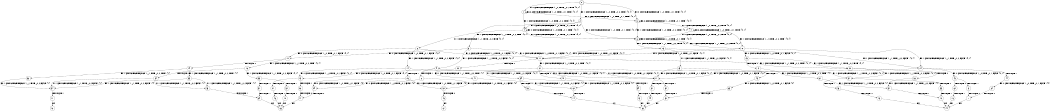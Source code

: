 digraph BCG {
size = "7, 10.5";
center = TRUE;
node [shape = circle];
0 [peripheries = 2];
0 -> 1 [label = "EX !0 !ATOMIC_EXCH_BRANCH (1, +0, TRUE, +0, 1, TRUE) !{0, 1}"];
0 -> 2 [label = "EX !1 !ATOMIC_EXCH_BRANCH (1, +0, TRUE, +0, 2, TRUE) !{0, 1}"];
0 -> 3 [label = "EX !0 !ATOMIC_EXCH_BRANCH (1, +0, TRUE, +0, 1, TRUE) !{0, 1}"];
1 -> 1 [label = "EX !0 !ATOMIC_EXCH_BRANCH (1, +0, TRUE, +0, 1, TRUE) !{0, 1}"];
1 -> 4 [label = "EX !1 !ATOMIC_EXCH_BRANCH (1, +0, TRUE, +0, 2, TRUE) !{0, 1}"];
1 -> 3 [label = "EX !0 !ATOMIC_EXCH_BRANCH (1, +0, TRUE, +0, 1, TRUE) !{0, 1}"];
2 -> 5 [label = "EX !1 !ATOMIC_EXCH_BRANCH (1, +1, TRUE, +0, 2, TRUE) !{0, 1}"];
2 -> 4 [label = "EX !0 !ATOMIC_EXCH_BRANCH (1, +0, TRUE, +0, 1, TRUE) !{0, 1}"];
2 -> 6 [label = "EX !0 !ATOMIC_EXCH_BRANCH (1, +0, TRUE, +0, 1, TRUE) !{0, 1}"];
3 -> 7 [label = "EX !1 !ATOMIC_EXCH_BRANCH (1, +0, TRUE, +0, 2, TRUE) !{0, 1}"];
3 -> 3 [label = "EX !0 !ATOMIC_EXCH_BRANCH (1, +0, TRUE, +0, 1, TRUE) !{0, 1}"];
3 -> 6 [label = "EX !1 !ATOMIC_EXCH_BRANCH (1, +0, TRUE, +0, 2, TRUE) !{0, 1}"];
4 -> 4 [label = "EX !0 !ATOMIC_EXCH_BRANCH (1, +0, TRUE, +0, 1, TRUE) !{0, 1}"];
4 -> 8 [label = "EX !1 !ATOMIC_EXCH_BRANCH (1, +1, TRUE, +0, 2, TRUE) !{0, 1}"];
4 -> 6 [label = "EX !0 !ATOMIC_EXCH_BRANCH (1, +0, TRUE, +0, 1, TRUE) !{0, 1}"];
5 -> 9 [label = "EX !1 !ATOMIC_EXCH_BRANCH (1, +1, TRUE, +0, 2, FALSE) !{0, 1}"];
5 -> 10 [label = "EX !0 !ATOMIC_EXCH_BRANCH (1, +0, TRUE, +0, 1, FALSE) !{0, 1}"];
5 -> 11 [label = "EX !0 !ATOMIC_EXCH_BRANCH (1, +0, TRUE, +0, 1, FALSE) !{0, 1}"];
6 -> 12 [label = "EX !1 !ATOMIC_EXCH_BRANCH (1, +1, TRUE, +0, 2, TRUE) !{0, 1}"];
6 -> 6 [label = "EX !0 !ATOMIC_EXCH_BRANCH (1, +0, TRUE, +0, 1, TRUE) !{0, 1}"];
6 -> 13 [label = "EX !1 !ATOMIC_EXCH_BRANCH (1, +1, TRUE, +0, 2, TRUE) !{0, 1}"];
7 -> 7 [label = "EX !0 !ATOMIC_EXCH_BRANCH (1, +0, TRUE, +0, 1, TRUE) !{0, 1}"];
7 -> 12 [label = "EX !1 !ATOMIC_EXCH_BRANCH (1, +1, TRUE, +0, 2, TRUE) !{0, 1}"];
7 -> 6 [label = "EX !0 !ATOMIC_EXCH_BRANCH (1, +0, TRUE, +0, 1, TRUE) !{0, 1}"];
8 -> 10 [label = "EX !0 !ATOMIC_EXCH_BRANCH (1, +0, TRUE, +0, 1, FALSE) !{0, 1}"];
8 -> 14 [label = "EX !1 !ATOMIC_EXCH_BRANCH (1, +1, TRUE, +0, 2, FALSE) !{0, 1}"];
8 -> 11 [label = "EX !0 !ATOMIC_EXCH_BRANCH (1, +0, TRUE, +0, 1, FALSE) !{0, 1}"];
9 -> 15 [label = "EX !0 !ATOMIC_EXCH_BRANCH (1, +0, TRUE, +0, 1, FALSE) !{0, 1}"];
9 -> 16 [label = "TERMINATE !1"];
9 -> 17 [label = "EX !0 !ATOMIC_EXCH_BRANCH (1, +0, TRUE, +0, 1, FALSE) !{0, 1}"];
10 -> 18 [label = "EX !1 !ATOMIC_EXCH_BRANCH (1, +1, TRUE, +0, 2, TRUE) !{0, 1}"];
10 -> 19 [label = "TERMINATE !0"];
11 -> 20 [label = "EX !1 !ATOMIC_EXCH_BRANCH (1, +1, TRUE, +0, 2, TRUE) !{0, 1}"];
11 -> 21 [label = "EX !1 !ATOMIC_EXCH_BRANCH (1, +1, TRUE, +0, 2, TRUE) !{0, 1}"];
11 -> 22 [label = "TERMINATE !0"];
12 -> 23 [label = "EX !0 !ATOMIC_EXCH_BRANCH (1, +0, TRUE, +0, 1, FALSE) !{0, 1}"];
12 -> 24 [label = "EX !1 !ATOMIC_EXCH_BRANCH (1, +1, TRUE, +0, 2, FALSE) !{0, 1}"];
12 -> 11 [label = "EX !0 !ATOMIC_EXCH_BRANCH (1, +0, TRUE, +0, 1, FALSE) !{0, 1}"];
13 -> 24 [label = "EX !1 !ATOMIC_EXCH_BRANCH (1, +1, TRUE, +0, 2, FALSE) !{0, 1}"];
13 -> 11 [label = "EX !0 !ATOMIC_EXCH_BRANCH (1, +0, TRUE, +0, 1, FALSE) !{0, 1}"];
13 -> 25 [label = "EX !1 !ATOMIC_EXCH_BRANCH (1, +1, TRUE, +0, 2, FALSE) !{0, 1}"];
14 -> 15 [label = "EX !0 !ATOMIC_EXCH_BRANCH (1, +0, TRUE, +0, 1, FALSE) !{0, 1}"];
14 -> 26 [label = "TERMINATE !1"];
14 -> 17 [label = "EX !0 !ATOMIC_EXCH_BRANCH (1, +0, TRUE, +0, 1, FALSE) !{0, 1}"];
15 -> 27 [label = "TERMINATE !0"];
15 -> 28 [label = "TERMINATE !1"];
16 -> 29 [label = "EX !0 !ATOMIC_EXCH_BRANCH (1, +0, TRUE, +0, 1, FALSE) !{0}"];
16 -> 30 [label = "EX !0 !ATOMIC_EXCH_BRANCH (1, +0, TRUE, +0, 1, FALSE) !{0}"];
17 -> 31 [label = "TERMINATE !0"];
17 -> 32 [label = "TERMINATE !1"];
18 -> 33 [label = "EX !1 !ATOMIC_EXCH_BRANCH (1, +1, TRUE, +0, 2, FALSE) !{0, 1}"];
18 -> 34 [label = "TERMINATE !0"];
19 -> 35 [label = "EX !1 !ATOMIC_EXCH_BRANCH (1, +1, TRUE, +0, 2, TRUE) !{1}"];
19 -> 36 [label = "EX !1 !ATOMIC_EXCH_BRANCH (1, +1, TRUE, +0, 2, TRUE) !{1}"];
20 -> 37 [label = "EX !1 !ATOMIC_EXCH_BRANCH (1, +1, TRUE, +0, 2, FALSE) !{0, 1}"];
20 -> 38 [label = "TERMINATE !0"];
21 -> 37 [label = "EX !1 !ATOMIC_EXCH_BRANCH (1, +1, TRUE, +0, 2, FALSE) !{0, 1}"];
21 -> 39 [label = "EX !1 !ATOMIC_EXCH_BRANCH (1, +1, TRUE, +0, 2, FALSE) !{0, 1}"];
21 -> 40 [label = "TERMINATE !0"];
22 -> 41 [label = "EX !1 !ATOMIC_EXCH_BRANCH (1, +1, TRUE, +0, 2, TRUE) !{1}"];
23 -> 20 [label = "EX !1 !ATOMIC_EXCH_BRANCH (1, +1, TRUE, +0, 2, TRUE) !{0, 1}"];
23 -> 42 [label = "TERMINATE !0"];
24 -> 43 [label = "EX !0 !ATOMIC_EXCH_BRANCH (1, +0, TRUE, +0, 1, FALSE) !{0, 1}"];
24 -> 44 [label = "TERMINATE !1"];
24 -> 17 [label = "EX !0 !ATOMIC_EXCH_BRANCH (1, +0, TRUE, +0, 1, FALSE) !{0, 1}"];
25 -> 17 [label = "EX !0 !ATOMIC_EXCH_BRANCH (1, +0, TRUE, +0, 1, FALSE) !{0, 1}"];
25 -> 45 [label = "TERMINATE !1"];
26 -> 29 [label = "EX !0 !ATOMIC_EXCH_BRANCH (1, +0, TRUE, +0, 1, FALSE) !{0}"];
26 -> 30 [label = "EX !0 !ATOMIC_EXCH_BRANCH (1, +0, TRUE, +0, 1, FALSE) !{0}"];
27 -> 46 [label = "TERMINATE !1"];
28 -> 47 [label = "TERMINATE !0"];
29 -> 47 [label = "TERMINATE !0"];
30 -> 48 [label = "TERMINATE !0"];
31 -> 49 [label = "TERMINATE !1"];
32 -> 50 [label = "TERMINATE !0"];
33 -> 51 [label = "TERMINATE !0"];
33 -> 52 [label = "TERMINATE !1"];
34 -> 53 [label = "EX !1 !ATOMIC_EXCH_BRANCH (1, +1, TRUE, +0, 2, FALSE) !{1}"];
34 -> 54 [label = "EX !1 !ATOMIC_EXCH_BRANCH (1, +1, TRUE, +0, 2, FALSE) !{1}"];
35 -> 53 [label = "EX !1 !ATOMIC_EXCH_BRANCH (1, +1, TRUE, +0, 2, FALSE) !{1}"];
35 -> 54 [label = "EX !1 !ATOMIC_EXCH_BRANCH (1, +1, TRUE, +0, 2, FALSE) !{1}"];
36 -> 54 [label = "EX !1 !ATOMIC_EXCH_BRANCH (1, +1, TRUE, +0, 2, FALSE) !{1}"];
37 -> 55 [label = "TERMINATE !0"];
37 -> 56 [label = "TERMINATE !1"];
38 -> 57 [label = "EX !1 !ATOMIC_EXCH_BRANCH (1, +1, TRUE, +0, 2, FALSE) !{1}"];
39 -> 58 [label = "TERMINATE !0"];
39 -> 59 [label = "TERMINATE !1"];
40 -> 60 [label = "EX !1 !ATOMIC_EXCH_BRANCH (1, +1, TRUE, +0, 2, FALSE) !{1}"];
41 -> 60 [label = "EX !1 !ATOMIC_EXCH_BRANCH (1, +1, TRUE, +0, 2, FALSE) !{1}"];
42 -> 61 [label = "EX !1 !ATOMIC_EXCH_BRANCH (1, +1, TRUE, +0, 2, TRUE) !{1}"];
43 -> 62 [label = "TERMINATE !0"];
43 -> 63 [label = "TERMINATE !1"];
44 -> 64 [label = "EX !0 !ATOMIC_EXCH_BRANCH (1, +0, TRUE, +0, 1, FALSE) !{0}"];
45 -> 65 [label = "EX !0 !ATOMIC_EXCH_BRANCH (1, +0, TRUE, +0, 1, FALSE) !{0}"];
46 -> 66 [label = "exit"];
47 -> 66 [label = "exit"];
48 -> 67 [label = "exit"];
49 -> 68 [label = "exit"];
50 -> 68 [label = "exit"];
51 -> 69 [label = "TERMINATE !1"];
52 -> 70 [label = "TERMINATE !0"];
53 -> 69 [label = "TERMINATE !1"];
54 -> 71 [label = "TERMINATE !1"];
55 -> 72 [label = "TERMINATE !1"];
56 -> 73 [label = "TERMINATE !0"];
57 -> 72 [label = "TERMINATE !1"];
58 -> 74 [label = "TERMINATE !1"];
59 -> 75 [label = "TERMINATE !0"];
60 -> 74 [label = "TERMINATE !1"];
61 -> 57 [label = "EX !1 !ATOMIC_EXCH_BRANCH (1, +1, TRUE, +0, 2, FALSE) !{1}"];
62 -> 76 [label = "TERMINATE !1"];
63 -> 77 [label = "TERMINATE !0"];
64 -> 77 [label = "TERMINATE !0"];
65 -> 50 [label = "TERMINATE !0"];
69 -> 66 [label = "exit"];
70 -> 66 [label = "exit"];
71 -> 78 [label = "exit"];
72 -> 79 [label = "exit"];
73 -> 79 [label = "exit"];
74 -> 68 [label = "exit"];
75 -> 68 [label = "exit"];
76 -> 79 [label = "exit"];
77 -> 79 [label = "exit"];
}
